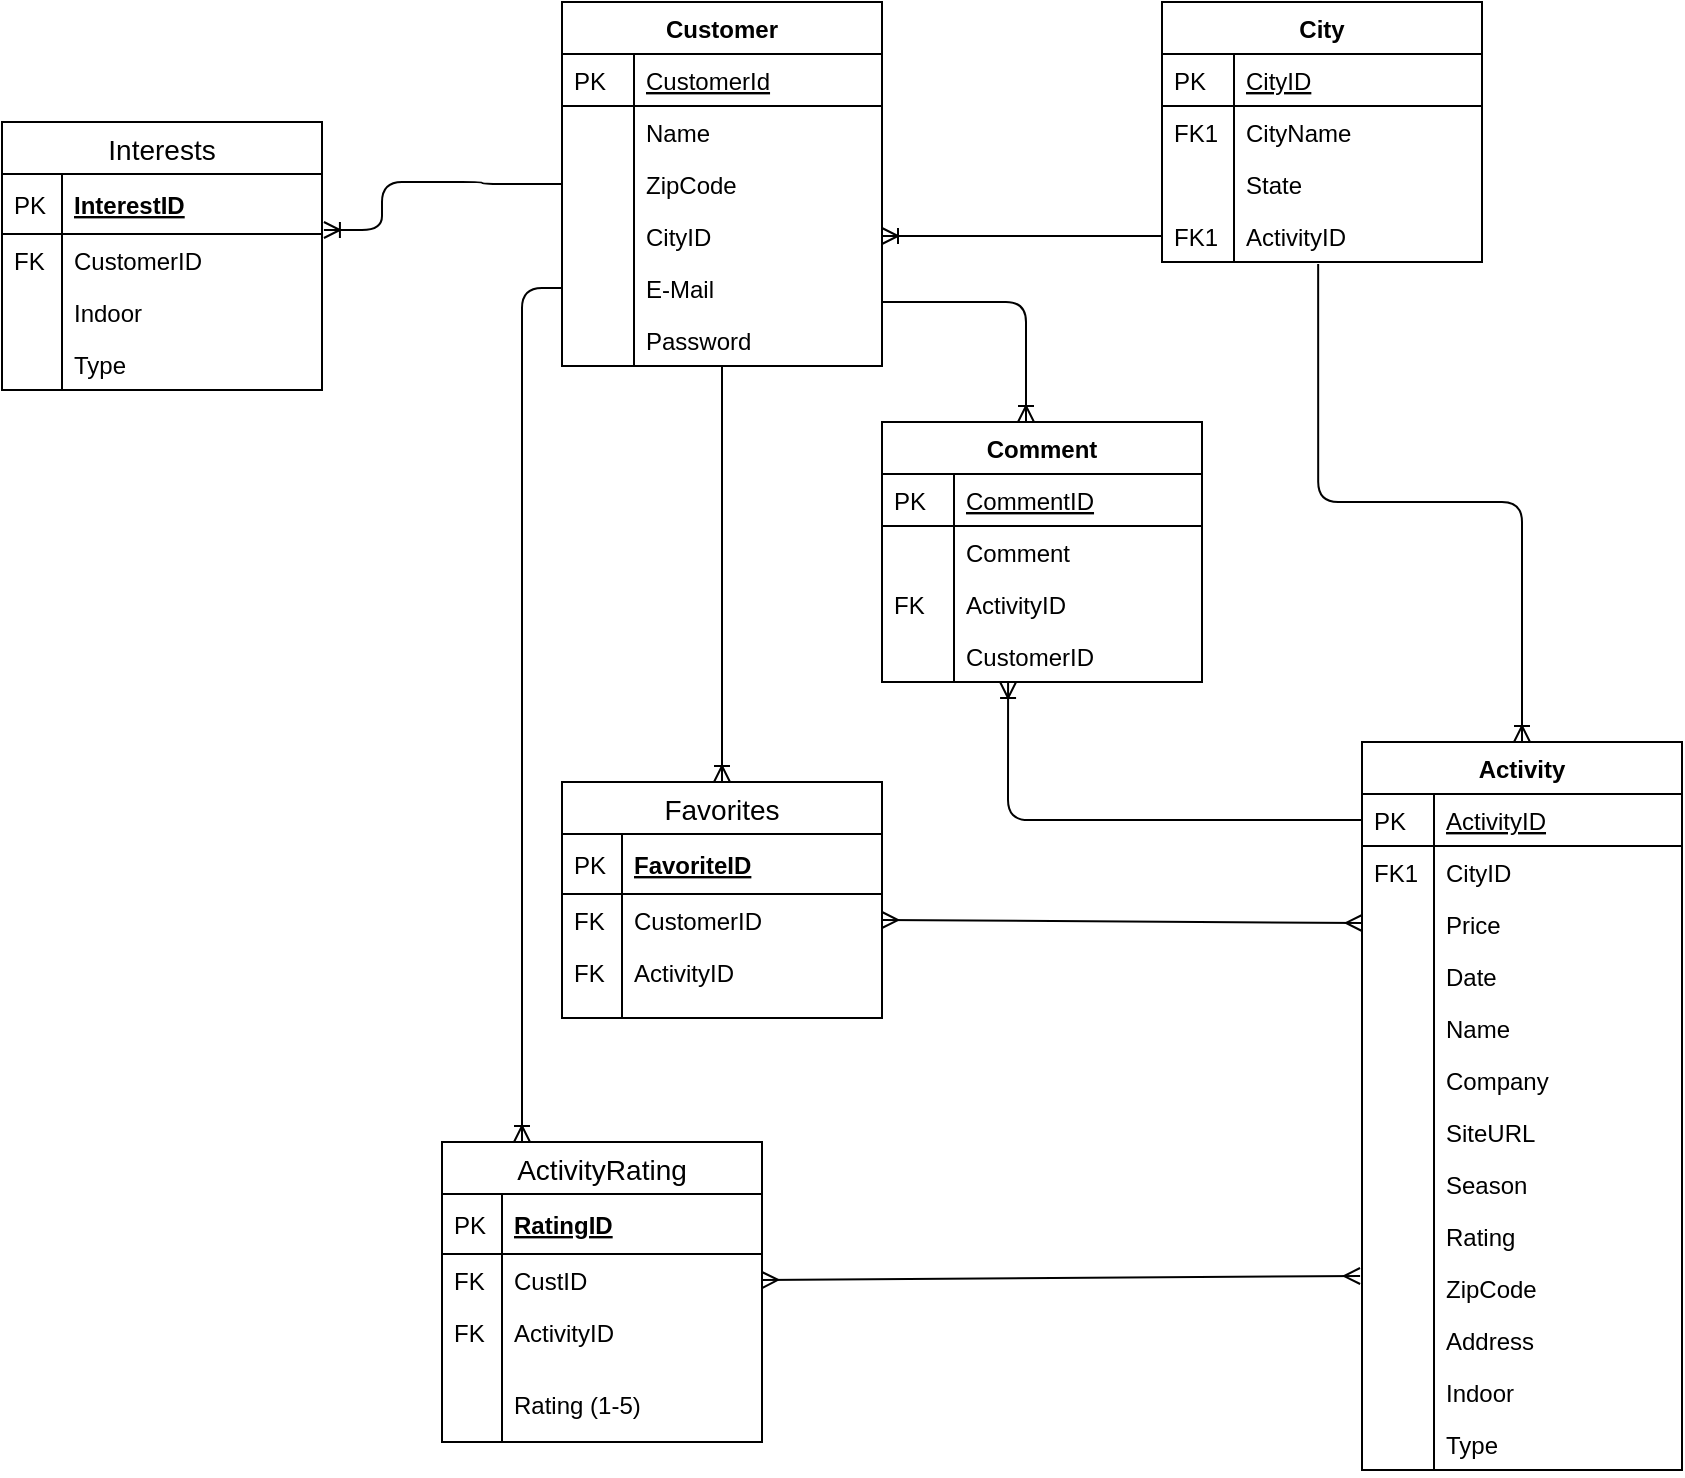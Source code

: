 <mxfile version="13.0.9" type="device"><diagram id="C5RBs43oDa-KdzZeNtuy" name="Page-1"><mxGraphModel dx="1287" dy="724" grid="1" gridSize="10" guides="1" tooltips="1" connect="1" arrows="1" fold="1" page="1" pageScale="1" pageWidth="827" pageHeight="1169" math="0" shadow="0"><root><mxCell id="WIyWlLk6GJQsqaUBKTNV-0"/><mxCell id="WIyWlLk6GJQsqaUBKTNV-1" parent="WIyWlLk6GJQsqaUBKTNV-0"/><mxCell id="zkfFHV4jXpPFQw0GAbJ--56" value="City" style="swimlane;fontStyle=1;childLayout=stackLayout;horizontal=1;startSize=26;horizontalStack=0;resizeParent=1;resizeLast=0;collapsible=1;marginBottom=0;rounded=0;shadow=0;strokeWidth=1;" parent="WIyWlLk6GJQsqaUBKTNV-1" vertex="1"><mxGeometry x="400" y="120" width="160" height="130" as="geometry"><mxRectangle x="260" y="80" width="160" height="26" as="alternateBounds"/></mxGeometry></mxCell><mxCell id="zkfFHV4jXpPFQw0GAbJ--57" value="CityID" style="shape=partialRectangle;top=0;left=0;right=0;bottom=1;align=left;verticalAlign=top;fillColor=none;spacingLeft=40;spacingRight=4;overflow=hidden;rotatable=0;points=[[0,0.5],[1,0.5]];portConstraint=eastwest;dropTarget=0;rounded=0;shadow=0;strokeWidth=1;fontStyle=4" parent="zkfFHV4jXpPFQw0GAbJ--56" vertex="1"><mxGeometry y="26" width="160" height="26" as="geometry"/></mxCell><mxCell id="zkfFHV4jXpPFQw0GAbJ--58" value="PK" style="shape=partialRectangle;top=0;left=0;bottom=0;fillColor=none;align=left;verticalAlign=top;spacingLeft=4;spacingRight=4;overflow=hidden;rotatable=0;points=[];portConstraint=eastwest;part=1;" parent="zkfFHV4jXpPFQw0GAbJ--57" vertex="1" connectable="0"><mxGeometry width="36" height="26" as="geometry"/></mxCell><mxCell id="zkfFHV4jXpPFQw0GAbJ--59" value="CityName" style="shape=partialRectangle;top=0;left=0;right=0;bottom=0;align=left;verticalAlign=top;fillColor=none;spacingLeft=40;spacingRight=4;overflow=hidden;rotatable=0;points=[[0,0.5],[1,0.5]];portConstraint=eastwest;dropTarget=0;rounded=0;shadow=0;strokeWidth=1;" parent="zkfFHV4jXpPFQw0GAbJ--56" vertex="1"><mxGeometry y="52" width="160" height="26" as="geometry"/></mxCell><mxCell id="zkfFHV4jXpPFQw0GAbJ--60" value="FK1" style="shape=partialRectangle;top=0;left=0;bottom=0;fillColor=none;align=left;verticalAlign=top;spacingLeft=4;spacingRight=4;overflow=hidden;rotatable=0;points=[];portConstraint=eastwest;part=1;" parent="zkfFHV4jXpPFQw0GAbJ--59" vertex="1" connectable="0"><mxGeometry width="36" height="26" as="geometry"/></mxCell><mxCell id="zkfFHV4jXpPFQw0GAbJ--61" value="State" style="shape=partialRectangle;top=0;left=0;right=0;bottom=0;align=left;verticalAlign=top;fillColor=none;spacingLeft=40;spacingRight=4;overflow=hidden;rotatable=0;points=[[0,0.5],[1,0.5]];portConstraint=eastwest;dropTarget=0;rounded=0;shadow=0;strokeWidth=1;" parent="zkfFHV4jXpPFQw0GAbJ--56" vertex="1"><mxGeometry y="78" width="160" height="26" as="geometry"/></mxCell><mxCell id="zkfFHV4jXpPFQw0GAbJ--62" value="" style="shape=partialRectangle;top=0;left=0;bottom=0;fillColor=none;align=left;verticalAlign=top;spacingLeft=4;spacingRight=4;overflow=hidden;rotatable=0;points=[];portConstraint=eastwest;part=1;" parent="zkfFHV4jXpPFQw0GAbJ--61" vertex="1" connectable="0"><mxGeometry width="36" height="26" as="geometry"/></mxCell><mxCell id="-UUFRi53mbPsH9kd2Tli-21" value="ActivityID" style="shape=partialRectangle;top=0;left=0;right=0;bottom=0;align=left;verticalAlign=top;fillColor=none;spacingLeft=40;spacingRight=4;overflow=hidden;rotatable=0;points=[[0,0.5],[1,0.5]];portConstraint=eastwest;dropTarget=0;rounded=0;shadow=0;strokeWidth=1;" parent="zkfFHV4jXpPFQw0GAbJ--56" vertex="1"><mxGeometry y="104" width="160" height="26" as="geometry"/></mxCell><mxCell id="-UUFRi53mbPsH9kd2Tli-22" value="FK1" style="shape=partialRectangle;top=0;left=0;bottom=0;fillColor=none;align=left;verticalAlign=top;spacingLeft=4;spacingRight=4;overflow=hidden;rotatable=0;points=[];portConstraint=eastwest;part=1;" parent="-UUFRi53mbPsH9kd2Tli-21" vertex="1" connectable="0"><mxGeometry width="36" height="26" as="geometry"/></mxCell><mxCell id="zkfFHV4jXpPFQw0GAbJ--51" value="Customer" style="swimlane;fontStyle=1;childLayout=stackLayout;horizontal=1;startSize=26;horizontalStack=0;resizeParent=1;resizeLast=0;collapsible=1;marginBottom=0;rounded=0;shadow=0;strokeWidth=1;" parent="WIyWlLk6GJQsqaUBKTNV-1" vertex="1"><mxGeometry x="100" y="120" width="160" height="182" as="geometry"><mxRectangle x="20" y="80" width="160" height="26" as="alternateBounds"/></mxGeometry></mxCell><mxCell id="zkfFHV4jXpPFQw0GAbJ--52" value="CustomerId" style="shape=partialRectangle;top=0;left=0;right=0;bottom=1;align=left;verticalAlign=top;fillColor=none;spacingLeft=40;spacingRight=4;overflow=hidden;rotatable=0;points=[[0,0.5],[1,0.5]];portConstraint=eastwest;dropTarget=0;rounded=0;shadow=0;strokeWidth=1;fontStyle=4" parent="zkfFHV4jXpPFQw0GAbJ--51" vertex="1"><mxGeometry y="26" width="160" height="26" as="geometry"/></mxCell><mxCell id="zkfFHV4jXpPFQw0GAbJ--53" value="PK" style="shape=partialRectangle;top=0;left=0;bottom=0;fillColor=none;align=left;verticalAlign=top;spacingLeft=4;spacingRight=4;overflow=hidden;rotatable=0;points=[];portConstraint=eastwest;part=1;" parent="zkfFHV4jXpPFQw0GAbJ--52" vertex="1" connectable="0"><mxGeometry width="36" height="26" as="geometry"/></mxCell><mxCell id="zkfFHV4jXpPFQw0GAbJ--54" value="Name" style="shape=partialRectangle;top=0;left=0;right=0;bottom=0;align=left;verticalAlign=top;fillColor=none;spacingLeft=40;spacingRight=4;overflow=hidden;rotatable=0;points=[[0,0.5],[1,0.5]];portConstraint=eastwest;dropTarget=0;rounded=0;shadow=0;strokeWidth=1;" parent="zkfFHV4jXpPFQw0GAbJ--51" vertex="1"><mxGeometry y="52" width="160" height="26" as="geometry"/></mxCell><mxCell id="zkfFHV4jXpPFQw0GAbJ--55" value="" style="shape=partialRectangle;top=0;left=0;bottom=0;fillColor=none;align=left;verticalAlign=top;spacingLeft=4;spacingRight=4;overflow=hidden;rotatable=0;points=[];portConstraint=eastwest;part=1;" parent="zkfFHV4jXpPFQw0GAbJ--54" vertex="1" connectable="0"><mxGeometry width="36" height="26" as="geometry"/></mxCell><mxCell id="-UUFRi53mbPsH9kd2Tli-7" value="ZipCode" style="shape=partialRectangle;top=0;left=0;right=0;bottom=0;align=left;verticalAlign=top;fillColor=none;spacingLeft=40;spacingRight=4;overflow=hidden;rotatable=0;points=[[0,0.5],[1,0.5]];portConstraint=eastwest;dropTarget=0;rounded=0;shadow=0;strokeWidth=1;" parent="zkfFHV4jXpPFQw0GAbJ--51" vertex="1"><mxGeometry y="78" width="160" height="26" as="geometry"/></mxCell><mxCell id="-UUFRi53mbPsH9kd2Tli-8" value="" style="shape=partialRectangle;top=0;left=0;bottom=0;fillColor=none;align=left;verticalAlign=top;spacingLeft=4;spacingRight=4;overflow=hidden;rotatable=0;points=[];portConstraint=eastwest;part=1;" parent="-UUFRi53mbPsH9kd2Tli-7" vertex="1" connectable="0"><mxGeometry width="36" height="26" as="geometry"/></mxCell><mxCell id="-UUFRi53mbPsH9kd2Tli-23" value="CityID" style="shape=partialRectangle;top=0;left=0;right=0;bottom=0;align=left;verticalAlign=top;fillColor=none;spacingLeft=40;spacingRight=4;overflow=hidden;rotatable=0;points=[[0,0.5],[1,0.5]];portConstraint=eastwest;dropTarget=0;rounded=0;shadow=0;strokeWidth=1;" parent="zkfFHV4jXpPFQw0GAbJ--51" vertex="1"><mxGeometry y="104" width="160" height="26" as="geometry"/></mxCell><mxCell id="-UUFRi53mbPsH9kd2Tli-24" value="" style="shape=partialRectangle;top=0;left=0;bottom=0;fillColor=none;align=left;verticalAlign=top;spacingLeft=4;spacingRight=4;overflow=hidden;rotatable=0;points=[];portConstraint=eastwest;part=1;" parent="-UUFRi53mbPsH9kd2Tli-23" vertex="1" connectable="0"><mxGeometry width="36" height="26" as="geometry"/></mxCell><mxCell id="-UUFRi53mbPsH9kd2Tli-25" value="E-Mail" style="shape=partialRectangle;top=0;left=0;right=0;bottom=0;align=left;verticalAlign=top;fillColor=none;spacingLeft=40;spacingRight=4;overflow=hidden;rotatable=0;points=[[0,0.5],[1,0.5]];portConstraint=eastwest;dropTarget=0;rounded=0;shadow=0;strokeWidth=1;" parent="zkfFHV4jXpPFQw0GAbJ--51" vertex="1"><mxGeometry y="130" width="160" height="26" as="geometry"/></mxCell><mxCell id="-UUFRi53mbPsH9kd2Tli-26" value="" style="shape=partialRectangle;top=0;left=0;bottom=0;fillColor=none;align=left;verticalAlign=top;spacingLeft=4;spacingRight=4;overflow=hidden;rotatable=0;points=[];portConstraint=eastwest;part=1;" parent="-UUFRi53mbPsH9kd2Tli-25" vertex="1" connectable="0"><mxGeometry width="36" height="26" as="geometry"/></mxCell><mxCell id="-UUFRi53mbPsH9kd2Tli-27" value="Password" style="shape=partialRectangle;top=0;left=0;right=0;bottom=0;align=left;verticalAlign=top;fillColor=none;spacingLeft=40;spacingRight=4;overflow=hidden;rotatable=0;points=[[0,0.5],[1,0.5]];portConstraint=eastwest;dropTarget=0;rounded=0;shadow=0;strokeWidth=1;" parent="zkfFHV4jXpPFQw0GAbJ--51" vertex="1"><mxGeometry y="156" width="160" height="26" as="geometry"/></mxCell><mxCell id="-UUFRi53mbPsH9kd2Tli-28" value="" style="shape=partialRectangle;top=0;left=0;bottom=0;fillColor=none;align=left;verticalAlign=top;spacingLeft=4;spacingRight=4;overflow=hidden;rotatable=0;points=[];portConstraint=eastwest;part=1;" parent="-UUFRi53mbPsH9kd2Tli-27" vertex="1" connectable="0"><mxGeometry width="36" height="26" as="geometry"/></mxCell><mxCell id="vlUGtc23mAVCyhXfun4t-4" value="" style="fontSize=12;html=1;endArrow=ERoneToMany;entryX=1;entryY=0.5;entryDx=0;entryDy=0;exitX=0;exitY=0.5;exitDx=0;exitDy=0;" parent="WIyWlLk6GJQsqaUBKTNV-1" source="-UUFRi53mbPsH9kd2Tli-21" target="-UUFRi53mbPsH9kd2Tli-23" edge="1"><mxGeometry width="100" height="100" relative="1" as="geometry"><mxPoint x="400" y="440" as="sourcePoint"/><mxPoint x="500" y="340" as="targetPoint"/></mxGeometry></mxCell><mxCell id="vlUGtc23mAVCyhXfun4t-5" value="" style="fontSize=12;html=1;endArrow=ERmany;startArrow=ERmany;exitX=1;exitY=0.5;exitDx=0;exitDy=0;" parent="WIyWlLk6GJQsqaUBKTNV-1" source="-UUFRi53mbPsH9kd2Tli-32" target="zkfFHV4jXpPFQw0GAbJ--69" edge="1"><mxGeometry width="100" height="100" relative="1" as="geometry"><mxPoint x="400" y="440" as="sourcePoint"/><mxPoint x="500" y="340" as="targetPoint"/></mxGeometry></mxCell><mxCell id="vlUGtc23mAVCyhXfun4t-6" value="" style="fontSize=12;html=1;endArrow=ERoneToMany;entryX=0.5;entryY=0;entryDx=0;entryDy=0;" parent="WIyWlLk6GJQsqaUBKTNV-1" source="-UUFRi53mbPsH9kd2Tli-27" target="-UUFRi53mbPsH9kd2Tli-29" edge="1"><mxGeometry width="100" height="100" relative="1" as="geometry"><mxPoint x="190" y="500" as="sourcePoint"/><mxPoint x="100" y="420" as="targetPoint"/></mxGeometry></mxCell><mxCell id="vlUGtc23mAVCyhXfun4t-8" value="" style="fontSize=12;html=1;endArrow=ERoneToMany;entryX=0.5;entryY=0;entryDx=0;entryDy=0;edgeStyle=orthogonalEdgeStyle;exitX=0.488;exitY=1.038;exitDx=0;exitDy=0;exitPerimeter=0;" parent="WIyWlLk6GJQsqaUBKTNV-1" source="-UUFRi53mbPsH9kd2Tli-21" target="zkfFHV4jXpPFQw0GAbJ--64" edge="1"><mxGeometry width="100" height="100" relative="1" as="geometry"><mxPoint x="480" y="253" as="sourcePoint"/><mxPoint x="460" y="340" as="targetPoint"/></mxGeometry></mxCell><mxCell id="vlUGtc23mAVCyhXfun4t-30" value="" style="fontSize=12;html=1;endArrow=ERoneToMany;entryX=0.394;entryY=1;entryDx=0;entryDy=0;edgeStyle=orthogonalEdgeStyle;entryPerimeter=0;exitX=0;exitY=0.5;exitDx=0;exitDy=0;" parent="WIyWlLk6GJQsqaUBKTNV-1" source="zkfFHV4jXpPFQw0GAbJ--65" target="vlUGtc23mAVCyhXfun4t-24" edge="1"><mxGeometry width="100" height="100" relative="1" as="geometry"><mxPoint x="370" y="530" as="sourcePoint"/><mxPoint x="460" y="440" as="targetPoint"/></mxGeometry></mxCell><mxCell id="vlUGtc23mAVCyhXfun4t-17" value="Comment" style="swimlane;fontStyle=1;childLayout=stackLayout;horizontal=1;startSize=26;horizontalStack=0;resizeParent=1;resizeLast=0;collapsible=1;marginBottom=0;rounded=0;shadow=0;strokeWidth=1;" parent="WIyWlLk6GJQsqaUBKTNV-1" vertex="1"><mxGeometry x="260" y="330" width="160" height="130" as="geometry"><mxRectangle x="20" y="80" width="160" height="26" as="alternateBounds"/></mxGeometry></mxCell><mxCell id="vlUGtc23mAVCyhXfun4t-18" value="CommentID" style="shape=partialRectangle;top=0;left=0;right=0;bottom=1;align=left;verticalAlign=top;fillColor=none;spacingLeft=40;spacingRight=4;overflow=hidden;rotatable=0;points=[[0,0.5],[1,0.5]];portConstraint=eastwest;dropTarget=0;rounded=0;shadow=0;strokeWidth=1;fontStyle=4" parent="vlUGtc23mAVCyhXfun4t-17" vertex="1"><mxGeometry y="26" width="160" height="26" as="geometry"/></mxCell><mxCell id="vlUGtc23mAVCyhXfun4t-19" value="PK" style="shape=partialRectangle;top=0;left=0;bottom=0;fillColor=none;align=left;verticalAlign=top;spacingLeft=4;spacingRight=4;overflow=hidden;rotatable=0;points=[];portConstraint=eastwest;part=1;" parent="vlUGtc23mAVCyhXfun4t-18" vertex="1" connectable="0"><mxGeometry width="36" height="26" as="geometry"/></mxCell><mxCell id="vlUGtc23mAVCyhXfun4t-20" value="Comment" style="shape=partialRectangle;top=0;left=0;right=0;bottom=0;align=left;verticalAlign=top;fillColor=none;spacingLeft=40;spacingRight=4;overflow=hidden;rotatable=0;points=[[0,0.5],[1,0.5]];portConstraint=eastwest;dropTarget=0;rounded=0;shadow=0;strokeWidth=1;" parent="vlUGtc23mAVCyhXfun4t-17" vertex="1"><mxGeometry y="52" width="160" height="26" as="geometry"/></mxCell><mxCell id="vlUGtc23mAVCyhXfun4t-21" value="" style="shape=partialRectangle;top=0;left=0;bottom=0;fillColor=none;align=left;verticalAlign=top;spacingLeft=4;spacingRight=4;overflow=hidden;rotatable=0;points=[];portConstraint=eastwest;part=1;" parent="vlUGtc23mAVCyhXfun4t-20" vertex="1" connectable="0"><mxGeometry width="36" height="26" as="geometry"/></mxCell><mxCell id="vlUGtc23mAVCyhXfun4t-22" value="ActivityID" style="shape=partialRectangle;top=0;left=0;right=0;bottom=0;align=left;verticalAlign=top;fillColor=none;spacingLeft=40;spacingRight=4;overflow=hidden;rotatable=0;points=[[0,0.5],[1,0.5]];portConstraint=eastwest;dropTarget=0;rounded=0;shadow=0;strokeWidth=1;" parent="vlUGtc23mAVCyhXfun4t-17" vertex="1"><mxGeometry y="78" width="160" height="26" as="geometry"/></mxCell><mxCell id="vlUGtc23mAVCyhXfun4t-23" value="FK" style="shape=partialRectangle;top=0;left=0;bottom=0;fillColor=none;align=left;verticalAlign=top;spacingLeft=4;spacingRight=4;overflow=hidden;rotatable=0;points=[];portConstraint=eastwest;part=1;" parent="vlUGtc23mAVCyhXfun4t-22" vertex="1" connectable="0"><mxGeometry width="36" height="26" as="geometry"/></mxCell><mxCell id="vlUGtc23mAVCyhXfun4t-24" value="CustomerID" style="shape=partialRectangle;top=0;left=0;right=0;bottom=0;align=left;verticalAlign=top;fillColor=none;spacingLeft=40;spacingRight=4;overflow=hidden;rotatable=0;points=[[0,0.5],[1,0.5]];portConstraint=eastwest;dropTarget=0;rounded=0;shadow=0;strokeWidth=1;" parent="vlUGtc23mAVCyhXfun4t-17" vertex="1"><mxGeometry y="104" width="160" height="26" as="geometry"/></mxCell><mxCell id="vlUGtc23mAVCyhXfun4t-25" value="" style="shape=partialRectangle;top=0;left=0;bottom=0;fillColor=none;align=left;verticalAlign=top;spacingLeft=4;spacingRight=4;overflow=hidden;rotatable=0;points=[];portConstraint=eastwest;part=1;" parent="vlUGtc23mAVCyhXfun4t-24" vertex="1" connectable="0"><mxGeometry width="36" height="26" as="geometry"/></mxCell><mxCell id="vlUGtc23mAVCyhXfun4t-31" value="" style="edgeStyle=orthogonalEdgeStyle;fontSize=12;html=1;endArrow=ERoneToMany;entryX=0.45;entryY=0;entryDx=0;entryDy=0;entryPerimeter=0;exitX=1;exitY=0.769;exitDx=0;exitDy=0;exitPerimeter=0;" parent="WIyWlLk6GJQsqaUBKTNV-1" source="-UUFRi53mbPsH9kd2Tli-25" target="vlUGtc23mAVCyhXfun4t-17" edge="1"><mxGeometry width="100" height="100" relative="1" as="geometry"><mxPoint x="600" y="460" as="sourcePoint"/><mxPoint x="700" y="360" as="targetPoint"/></mxGeometry></mxCell><mxCell id="zkfFHV4jXpPFQw0GAbJ--64" value="Activity" style="swimlane;fontStyle=1;childLayout=stackLayout;horizontal=1;startSize=26;horizontalStack=0;resizeParent=1;resizeLast=0;collapsible=1;marginBottom=0;rounded=0;shadow=0;strokeWidth=1;" parent="WIyWlLk6GJQsqaUBKTNV-1" vertex="1"><mxGeometry x="500" y="490" width="160" height="364" as="geometry"><mxRectangle x="260" y="270" width="160" height="26" as="alternateBounds"/></mxGeometry></mxCell><mxCell id="zkfFHV4jXpPFQw0GAbJ--65" value="ActivityID" style="shape=partialRectangle;top=0;left=0;right=0;bottom=1;align=left;verticalAlign=top;fillColor=none;spacingLeft=40;spacingRight=4;overflow=hidden;rotatable=0;points=[[0,0.5],[1,0.5]];portConstraint=eastwest;dropTarget=0;rounded=0;shadow=0;strokeWidth=1;fontStyle=4" parent="zkfFHV4jXpPFQw0GAbJ--64" vertex="1"><mxGeometry y="26" width="160" height="26" as="geometry"/></mxCell><mxCell id="zkfFHV4jXpPFQw0GAbJ--66" value="PK" style="shape=partialRectangle;top=0;left=0;bottom=0;fillColor=none;align=left;verticalAlign=top;spacingLeft=4;spacingRight=4;overflow=hidden;rotatable=0;points=[];portConstraint=eastwest;part=1;" parent="zkfFHV4jXpPFQw0GAbJ--65" vertex="1" connectable="0"><mxGeometry width="36" height="26" as="geometry"/></mxCell><mxCell id="zkfFHV4jXpPFQw0GAbJ--67" value="CityID" style="shape=partialRectangle;top=0;left=0;right=0;bottom=0;align=left;verticalAlign=top;fillColor=none;spacingLeft=40;spacingRight=4;overflow=hidden;rotatable=0;points=[[0,0.5],[1,0.5]];portConstraint=eastwest;dropTarget=0;rounded=0;shadow=0;strokeWidth=1;" parent="zkfFHV4jXpPFQw0GAbJ--64" vertex="1"><mxGeometry y="52" width="160" height="26" as="geometry"/></mxCell><mxCell id="zkfFHV4jXpPFQw0GAbJ--68" value="FK1" style="shape=partialRectangle;top=0;left=0;bottom=0;fillColor=none;align=left;verticalAlign=top;spacingLeft=4;spacingRight=4;overflow=hidden;rotatable=0;points=[];portConstraint=eastwest;part=1;" parent="zkfFHV4jXpPFQw0GAbJ--67" vertex="1" connectable="0"><mxGeometry width="36" height="26" as="geometry"/></mxCell><mxCell id="zkfFHV4jXpPFQw0GAbJ--69" value="Price" style="shape=partialRectangle;top=0;left=0;right=0;bottom=0;align=left;verticalAlign=top;fillColor=none;spacingLeft=40;spacingRight=4;overflow=hidden;rotatable=0;points=[[0,0.5],[1,0.5]];portConstraint=eastwest;dropTarget=0;rounded=0;shadow=0;strokeWidth=1;" parent="zkfFHV4jXpPFQw0GAbJ--64" vertex="1"><mxGeometry y="78" width="160" height="26" as="geometry"/></mxCell><mxCell id="zkfFHV4jXpPFQw0GAbJ--70" value="" style="shape=partialRectangle;top=0;left=0;bottom=0;fillColor=none;align=left;verticalAlign=top;spacingLeft=4;spacingRight=4;overflow=hidden;rotatable=0;points=[];portConstraint=eastwest;part=1;" parent="zkfFHV4jXpPFQw0GAbJ--69" vertex="1" connectable="0"><mxGeometry width="36" height="26" as="geometry"/></mxCell><mxCell id="-UUFRi53mbPsH9kd2Tli-9" value="Date" style="shape=partialRectangle;top=0;left=0;right=0;bottom=0;align=left;verticalAlign=top;fillColor=none;spacingLeft=40;spacingRight=4;overflow=hidden;rotatable=0;points=[[0,0.5],[1,0.5]];portConstraint=eastwest;dropTarget=0;rounded=0;shadow=0;strokeWidth=1;" parent="zkfFHV4jXpPFQw0GAbJ--64" vertex="1"><mxGeometry y="104" width="160" height="26" as="geometry"/></mxCell><mxCell id="-UUFRi53mbPsH9kd2Tli-10" value="" style="shape=partialRectangle;top=0;left=0;bottom=0;fillColor=none;align=left;verticalAlign=top;spacingLeft=4;spacingRight=4;overflow=hidden;rotatable=0;points=[];portConstraint=eastwest;part=1;" parent="-UUFRi53mbPsH9kd2Tli-9" vertex="1" connectable="0"><mxGeometry width="36" height="26" as="geometry"/></mxCell><mxCell id="-UUFRi53mbPsH9kd2Tli-11" value="Name" style="shape=partialRectangle;top=0;left=0;right=0;bottom=0;align=left;verticalAlign=top;fillColor=none;spacingLeft=40;spacingRight=4;overflow=hidden;rotatable=0;points=[[0,0.5],[1,0.5]];portConstraint=eastwest;dropTarget=0;rounded=0;shadow=0;strokeWidth=1;" parent="zkfFHV4jXpPFQw0GAbJ--64" vertex="1"><mxGeometry y="130" width="160" height="26" as="geometry"/></mxCell><mxCell id="-UUFRi53mbPsH9kd2Tli-12" value="" style="shape=partialRectangle;top=0;left=0;bottom=0;fillColor=none;align=left;verticalAlign=top;spacingLeft=4;spacingRight=4;overflow=hidden;rotatable=0;points=[];portConstraint=eastwest;part=1;" parent="-UUFRi53mbPsH9kd2Tli-11" vertex="1" connectable="0"><mxGeometry width="36" height="26" as="geometry"/></mxCell><mxCell id="-UUFRi53mbPsH9kd2Tli-13" value="Company" style="shape=partialRectangle;top=0;left=0;right=0;bottom=0;align=left;verticalAlign=top;fillColor=none;spacingLeft=40;spacingRight=4;overflow=hidden;rotatable=0;points=[[0,0.5],[1,0.5]];portConstraint=eastwest;dropTarget=0;rounded=0;shadow=0;strokeWidth=1;" parent="zkfFHV4jXpPFQw0GAbJ--64" vertex="1"><mxGeometry y="156" width="160" height="26" as="geometry"/></mxCell><mxCell id="-UUFRi53mbPsH9kd2Tli-14" value="" style="shape=partialRectangle;top=0;left=0;bottom=0;fillColor=none;align=left;verticalAlign=top;spacingLeft=4;spacingRight=4;overflow=hidden;rotatable=0;points=[];portConstraint=eastwest;part=1;" parent="-UUFRi53mbPsH9kd2Tli-13" vertex="1" connectable="0"><mxGeometry width="36" height="26" as="geometry"/></mxCell><mxCell id="-UUFRi53mbPsH9kd2Tli-15" value="SiteURL" style="shape=partialRectangle;top=0;left=0;right=0;bottom=0;align=left;verticalAlign=top;fillColor=none;spacingLeft=40;spacingRight=4;overflow=hidden;rotatable=0;points=[[0,0.5],[1,0.5]];portConstraint=eastwest;dropTarget=0;rounded=0;shadow=0;strokeWidth=1;" parent="zkfFHV4jXpPFQw0GAbJ--64" vertex="1"><mxGeometry y="182" width="160" height="26" as="geometry"/></mxCell><mxCell id="-UUFRi53mbPsH9kd2Tli-16" value="" style="shape=partialRectangle;top=0;left=0;bottom=0;fillColor=none;align=left;verticalAlign=top;spacingLeft=4;spacingRight=4;overflow=hidden;rotatable=0;points=[];portConstraint=eastwest;part=1;" parent="-UUFRi53mbPsH9kd2Tli-15" vertex="1" connectable="0"><mxGeometry width="36" height="26" as="geometry"/></mxCell><mxCell id="-UUFRi53mbPsH9kd2Tli-19" value="Season" style="shape=partialRectangle;top=0;left=0;right=0;bottom=0;align=left;verticalAlign=top;fillColor=none;spacingLeft=40;spacingRight=4;overflow=hidden;rotatable=0;points=[[0,0.5],[1,0.5]];portConstraint=eastwest;dropTarget=0;rounded=0;shadow=0;strokeWidth=1;" parent="zkfFHV4jXpPFQw0GAbJ--64" vertex="1"><mxGeometry y="208" width="160" height="26" as="geometry"/></mxCell><mxCell id="-UUFRi53mbPsH9kd2Tli-20" value="" style="shape=partialRectangle;top=0;left=0;bottom=0;fillColor=none;align=left;verticalAlign=top;spacingLeft=4;spacingRight=4;overflow=hidden;rotatable=0;points=[];portConstraint=eastwest;part=1;" parent="-UUFRi53mbPsH9kd2Tli-19" vertex="1" connectable="0"><mxGeometry width="36" height="26" as="geometry"/></mxCell><mxCell id="vlUGtc23mAVCyhXfun4t-11" value="Rating" style="shape=partialRectangle;top=0;left=0;right=0;bottom=0;align=left;verticalAlign=top;fillColor=none;spacingLeft=40;spacingRight=4;overflow=hidden;rotatable=0;points=[[0,0.5],[1,0.5]];portConstraint=eastwest;dropTarget=0;rounded=0;shadow=0;strokeWidth=1;" parent="zkfFHV4jXpPFQw0GAbJ--64" vertex="1"><mxGeometry y="234" width="160" height="26" as="geometry"/></mxCell><mxCell id="vlUGtc23mAVCyhXfun4t-12" value="" style="shape=partialRectangle;top=0;left=0;bottom=0;fillColor=none;align=left;verticalAlign=top;spacingLeft=4;spacingRight=4;overflow=hidden;rotatable=0;points=[];portConstraint=eastwest;part=1;" parent="vlUGtc23mAVCyhXfun4t-11" vertex="1" connectable="0"><mxGeometry width="36" height="26" as="geometry"/></mxCell><mxCell id="vlUGtc23mAVCyhXfun4t-13" value="ZipCode" style="shape=partialRectangle;top=0;left=0;right=0;bottom=0;align=left;verticalAlign=top;fillColor=none;spacingLeft=40;spacingRight=4;overflow=hidden;rotatable=0;points=[[0,0.5],[1,0.5]];portConstraint=eastwest;dropTarget=0;rounded=0;shadow=0;strokeWidth=1;" parent="zkfFHV4jXpPFQw0GAbJ--64" vertex="1"><mxGeometry y="260" width="160" height="26" as="geometry"/></mxCell><mxCell id="vlUGtc23mAVCyhXfun4t-14" value="" style="shape=partialRectangle;top=0;left=0;bottom=0;fillColor=none;align=left;verticalAlign=top;spacingLeft=4;spacingRight=4;overflow=hidden;rotatable=0;points=[];portConstraint=eastwest;part=1;" parent="vlUGtc23mAVCyhXfun4t-13" vertex="1" connectable="0"><mxGeometry width="36" height="26" as="geometry"/></mxCell><mxCell id="vlUGtc23mAVCyhXfun4t-15" value="Address" style="shape=partialRectangle;top=0;left=0;right=0;bottom=0;align=left;verticalAlign=top;fillColor=none;spacingLeft=40;spacingRight=4;overflow=hidden;rotatable=0;points=[[0,0.5],[1,0.5]];portConstraint=eastwest;dropTarget=0;rounded=0;shadow=0;strokeWidth=1;" parent="zkfFHV4jXpPFQw0GAbJ--64" vertex="1"><mxGeometry y="286" width="160" height="26" as="geometry"/></mxCell><mxCell id="vlUGtc23mAVCyhXfun4t-16" value="" style="shape=partialRectangle;top=0;left=0;bottom=0;fillColor=none;align=left;verticalAlign=top;spacingLeft=4;spacingRight=4;overflow=hidden;rotatable=0;points=[];portConstraint=eastwest;part=1;" parent="vlUGtc23mAVCyhXfun4t-15" vertex="1" connectable="0"><mxGeometry width="36" height="26" as="geometry"/></mxCell><mxCell id="2nUDSZeg2iPZ7ID8ufP9-38" value="Indoor" style="shape=partialRectangle;top=0;left=0;right=0;bottom=0;align=left;verticalAlign=top;fillColor=none;spacingLeft=40;spacingRight=4;overflow=hidden;rotatable=0;points=[[0,0.5],[1,0.5]];portConstraint=eastwest;dropTarget=0;rounded=0;shadow=0;strokeWidth=1;" vertex="1" parent="zkfFHV4jXpPFQw0GAbJ--64"><mxGeometry y="312" width="160" height="26" as="geometry"/></mxCell><mxCell id="2nUDSZeg2iPZ7ID8ufP9-39" value="" style="shape=partialRectangle;top=0;left=0;bottom=0;fillColor=none;align=left;verticalAlign=top;spacingLeft=4;spacingRight=4;overflow=hidden;rotatable=0;points=[];portConstraint=eastwest;part=1;" vertex="1" connectable="0" parent="2nUDSZeg2iPZ7ID8ufP9-38"><mxGeometry width="36" height="26" as="geometry"/></mxCell><mxCell id="2nUDSZeg2iPZ7ID8ufP9-42" value="Type" style="shape=partialRectangle;top=0;left=0;right=0;bottom=0;align=left;verticalAlign=top;fillColor=none;spacingLeft=40;spacingRight=4;overflow=hidden;rotatable=0;points=[[0,0.5],[1,0.5]];portConstraint=eastwest;dropTarget=0;rounded=0;shadow=0;strokeWidth=1;" vertex="1" parent="zkfFHV4jXpPFQw0GAbJ--64"><mxGeometry y="338" width="160" height="26" as="geometry"/></mxCell><mxCell id="2nUDSZeg2iPZ7ID8ufP9-43" value="" style="shape=partialRectangle;top=0;left=0;bottom=0;fillColor=none;align=left;verticalAlign=top;spacingLeft=4;spacingRight=4;overflow=hidden;rotatable=0;points=[];portConstraint=eastwest;part=1;" vertex="1" connectable="0" parent="2nUDSZeg2iPZ7ID8ufP9-42"><mxGeometry width="36" height="26" as="geometry"/></mxCell><mxCell id="-UUFRi53mbPsH9kd2Tli-29" value="Favorites" style="swimlane;fontStyle=0;childLayout=stackLayout;horizontal=1;startSize=26;horizontalStack=0;resizeParent=1;resizeParentMax=0;resizeLast=0;collapsible=1;marginBottom=0;align=center;fontSize=14;" parent="WIyWlLk6GJQsqaUBKTNV-1" vertex="1"><mxGeometry x="100" y="510" width="160" height="118" as="geometry"/></mxCell><mxCell id="-UUFRi53mbPsH9kd2Tli-30" value="FavoriteID" style="shape=partialRectangle;top=0;left=0;right=0;bottom=1;align=left;verticalAlign=middle;fillColor=none;spacingLeft=34;spacingRight=4;overflow=hidden;rotatable=0;points=[[0,0.5],[1,0.5]];portConstraint=eastwest;dropTarget=0;fontStyle=5;fontSize=12;" parent="-UUFRi53mbPsH9kd2Tli-29" vertex="1"><mxGeometry y="26" width="160" height="30" as="geometry"/></mxCell><mxCell id="-UUFRi53mbPsH9kd2Tli-31" value="PK" style="shape=partialRectangle;top=0;left=0;bottom=0;fillColor=none;align=left;verticalAlign=middle;spacingLeft=4;spacingRight=4;overflow=hidden;rotatable=0;points=[];portConstraint=eastwest;part=1;fontSize=12;" parent="-UUFRi53mbPsH9kd2Tli-30" vertex="1" connectable="0"><mxGeometry width="30" height="30" as="geometry"/></mxCell><mxCell id="-UUFRi53mbPsH9kd2Tli-32" value="CustomerID" style="shape=partialRectangle;top=0;left=0;right=0;bottom=0;align=left;verticalAlign=top;fillColor=none;spacingLeft=34;spacingRight=4;overflow=hidden;rotatable=0;points=[[0,0.5],[1,0.5]];portConstraint=eastwest;dropTarget=0;fontSize=12;" parent="-UUFRi53mbPsH9kd2Tli-29" vertex="1"><mxGeometry y="56" width="160" height="26" as="geometry"/></mxCell><mxCell id="-UUFRi53mbPsH9kd2Tli-33" value="FK" style="shape=partialRectangle;top=0;left=0;bottom=0;fillColor=none;align=left;verticalAlign=top;spacingLeft=4;spacingRight=4;overflow=hidden;rotatable=0;points=[];portConstraint=eastwest;part=1;fontSize=12;" parent="-UUFRi53mbPsH9kd2Tli-32" vertex="1" connectable="0"><mxGeometry width="30" height="26" as="geometry"/></mxCell><mxCell id="-UUFRi53mbPsH9kd2Tli-34" value="ActivityID" style="shape=partialRectangle;top=0;left=0;right=0;bottom=0;align=left;verticalAlign=top;fillColor=none;spacingLeft=34;spacingRight=4;overflow=hidden;rotatable=0;points=[[0,0.5],[1,0.5]];portConstraint=eastwest;dropTarget=0;fontSize=12;" parent="-UUFRi53mbPsH9kd2Tli-29" vertex="1"><mxGeometry y="82" width="160" height="26" as="geometry"/></mxCell><mxCell id="-UUFRi53mbPsH9kd2Tli-35" value="FK" style="shape=partialRectangle;top=0;left=0;bottom=0;fillColor=none;align=left;verticalAlign=top;spacingLeft=4;spacingRight=4;overflow=hidden;rotatable=0;points=[];portConstraint=eastwest;part=1;fontSize=12;" parent="-UUFRi53mbPsH9kd2Tli-34" vertex="1" connectable="0"><mxGeometry width="30" height="26" as="geometry"/></mxCell><mxCell id="-UUFRi53mbPsH9kd2Tli-38" value="" style="shape=partialRectangle;top=0;left=0;right=0;bottom=0;align=left;verticalAlign=top;fillColor=none;spacingLeft=34;spacingRight=4;overflow=hidden;rotatable=0;points=[[0,0.5],[1,0.5]];portConstraint=eastwest;dropTarget=0;fontSize=12;" parent="-UUFRi53mbPsH9kd2Tli-29" vertex="1"><mxGeometry y="108" width="160" height="10" as="geometry"/></mxCell><mxCell id="-UUFRi53mbPsH9kd2Tli-39" value="" style="shape=partialRectangle;top=0;left=0;bottom=0;fillColor=none;align=left;verticalAlign=top;spacingLeft=4;spacingRight=4;overflow=hidden;rotatable=0;points=[];portConstraint=eastwest;part=1;fontSize=12;" parent="-UUFRi53mbPsH9kd2Tli-38" vertex="1" connectable="0"><mxGeometry width="30" height="10" as="geometry"/></mxCell><mxCell id="2nUDSZeg2iPZ7ID8ufP9-0" value="ActivityRating" style="swimlane;fontStyle=0;childLayout=stackLayout;horizontal=1;startSize=26;horizontalStack=0;resizeParent=1;resizeParentMax=0;resizeLast=0;collapsible=1;marginBottom=0;align=center;fontSize=14;" vertex="1" parent="WIyWlLk6GJQsqaUBKTNV-1"><mxGeometry x="40" y="690" width="160" height="150" as="geometry"/></mxCell><mxCell id="2nUDSZeg2iPZ7ID8ufP9-1" value="RatingID" style="shape=partialRectangle;top=0;left=0;right=0;bottom=1;align=left;verticalAlign=middle;fillColor=none;spacingLeft=34;spacingRight=4;overflow=hidden;rotatable=0;points=[[0,0.5],[1,0.5]];portConstraint=eastwest;dropTarget=0;fontStyle=5;fontSize=12;" vertex="1" parent="2nUDSZeg2iPZ7ID8ufP9-0"><mxGeometry y="26" width="160" height="30" as="geometry"/></mxCell><mxCell id="2nUDSZeg2iPZ7ID8ufP9-2" value="PK" style="shape=partialRectangle;top=0;left=0;bottom=0;fillColor=none;align=left;verticalAlign=middle;spacingLeft=4;spacingRight=4;overflow=hidden;rotatable=0;points=[];portConstraint=eastwest;part=1;fontSize=12;" vertex="1" connectable="0" parent="2nUDSZeg2iPZ7ID8ufP9-1"><mxGeometry width="30" height="30" as="geometry"/></mxCell><mxCell id="2nUDSZeg2iPZ7ID8ufP9-3" value="CustID&#10;" style="shape=partialRectangle;top=0;left=0;right=0;bottom=0;align=left;verticalAlign=top;fillColor=none;spacingLeft=34;spacingRight=4;overflow=hidden;rotatable=0;points=[[0,0.5],[1,0.5]];portConstraint=eastwest;dropTarget=0;fontSize=12;" vertex="1" parent="2nUDSZeg2iPZ7ID8ufP9-0"><mxGeometry y="56" width="160" height="26" as="geometry"/></mxCell><mxCell id="2nUDSZeg2iPZ7ID8ufP9-4" value="FK" style="shape=partialRectangle;top=0;left=0;bottom=0;fillColor=none;align=left;verticalAlign=top;spacingLeft=4;spacingRight=4;overflow=hidden;rotatable=0;points=[];portConstraint=eastwest;part=1;fontSize=12;" vertex="1" connectable="0" parent="2nUDSZeg2iPZ7ID8ufP9-3"><mxGeometry width="30" height="26" as="geometry"/></mxCell><mxCell id="2nUDSZeg2iPZ7ID8ufP9-5" value="ActivityID" style="shape=partialRectangle;top=0;left=0;right=0;bottom=0;align=left;verticalAlign=top;fillColor=none;spacingLeft=34;spacingRight=4;overflow=hidden;rotatable=0;points=[[0,0.5],[1,0.5]];portConstraint=eastwest;dropTarget=0;fontSize=12;" vertex="1" parent="2nUDSZeg2iPZ7ID8ufP9-0"><mxGeometry y="82" width="160" height="26" as="geometry"/></mxCell><mxCell id="2nUDSZeg2iPZ7ID8ufP9-6" value="FK" style="shape=partialRectangle;top=0;left=0;bottom=0;fillColor=none;align=left;verticalAlign=top;spacingLeft=4;spacingRight=4;overflow=hidden;rotatable=0;points=[];portConstraint=eastwest;part=1;fontSize=12;" vertex="1" connectable="0" parent="2nUDSZeg2iPZ7ID8ufP9-5"><mxGeometry width="30" height="26" as="geometry"/></mxCell><mxCell id="2nUDSZeg2iPZ7ID8ufP9-7" value="" style="shape=partialRectangle;top=0;left=0;right=0;bottom=0;align=left;verticalAlign=top;fillColor=none;spacingLeft=34;spacingRight=4;overflow=hidden;rotatable=0;points=[[0,0.5],[1,0.5]];portConstraint=eastwest;dropTarget=0;fontSize=12;" vertex="1" parent="2nUDSZeg2iPZ7ID8ufP9-0"><mxGeometry y="108" width="160" height="10" as="geometry"/></mxCell><mxCell id="2nUDSZeg2iPZ7ID8ufP9-8" value="" style="shape=partialRectangle;top=0;left=0;bottom=0;fillColor=none;align=left;verticalAlign=top;spacingLeft=4;spacingRight=4;overflow=hidden;rotatable=0;points=[];portConstraint=eastwest;part=1;fontSize=12;" vertex="1" connectable="0" parent="2nUDSZeg2iPZ7ID8ufP9-7"><mxGeometry width="30" height="10" as="geometry"/></mxCell><mxCell id="2nUDSZeg2iPZ7ID8ufP9-13" value="Rating (1-5)" style="shape=partialRectangle;top=0;left=0;right=0;bottom=0;align=left;verticalAlign=top;fillColor=none;spacingLeft=34;spacingRight=4;overflow=hidden;rotatable=0;points=[[0,0.5],[1,0.5]];portConstraint=eastwest;dropTarget=0;fontSize=12;" vertex="1" parent="2nUDSZeg2iPZ7ID8ufP9-0"><mxGeometry y="118" width="160" height="32" as="geometry"/></mxCell><mxCell id="2nUDSZeg2iPZ7ID8ufP9-14" value="" style="shape=partialRectangle;top=0;left=0;bottom=0;fillColor=none;align=left;verticalAlign=top;spacingLeft=4;spacingRight=4;overflow=hidden;rotatable=0;points=[];portConstraint=eastwest;part=1;fontSize=12;" vertex="1" connectable="0" parent="2nUDSZeg2iPZ7ID8ufP9-13"><mxGeometry width="30" height="32" as="geometry"/></mxCell><mxCell id="2nUDSZeg2iPZ7ID8ufP9-9" value="" style="fontSize=12;html=1;endArrow=ERmany;startArrow=ERmany;exitX=1;exitY=0.5;exitDx=0;exitDy=0;entryX=-0.006;entryY=0.269;entryDx=0;entryDy=0;entryPerimeter=0;" edge="1" parent="WIyWlLk6GJQsqaUBKTNV-1" source="2nUDSZeg2iPZ7ID8ufP9-3" target="vlUGtc23mAVCyhXfun4t-13"><mxGeometry width="100" height="100" relative="1" as="geometry"><mxPoint x="270" y="589" as="sourcePoint"/><mxPoint x="510" y="590.5" as="targetPoint"/></mxGeometry></mxCell><mxCell id="2nUDSZeg2iPZ7ID8ufP9-10" value="" style="fontSize=12;html=1;endArrow=ERoneToMany;entryX=0.25;entryY=0;entryDx=0;entryDy=0;edgeStyle=orthogonalEdgeStyle;" edge="1" parent="WIyWlLk6GJQsqaUBKTNV-1" source="-UUFRi53mbPsH9kd2Tli-25" target="2nUDSZeg2iPZ7ID8ufP9-0"><mxGeometry width="100" height="100" relative="1" as="geometry"><mxPoint x="80" y="465" as="sourcePoint"/><mxPoint x="80" y="673" as="targetPoint"/></mxGeometry></mxCell><mxCell id="2nUDSZeg2iPZ7ID8ufP9-37" value="" style="edgeStyle=orthogonalEdgeStyle;fontSize=12;html=1;endArrow=ERoneToMany;exitX=0;exitY=0.5;exitDx=0;exitDy=0;entryX=1.006;entryY=-0.077;entryDx=0;entryDy=0;entryPerimeter=0;" edge="1" parent="WIyWlLk6GJQsqaUBKTNV-1" source="-UUFRi53mbPsH9kd2Tli-7" target="2nUDSZeg2iPZ7ID8ufP9-29"><mxGeometry width="100" height="100" relative="1" as="geometry"><mxPoint x="-120" y="500" as="sourcePoint"/><mxPoint x="10" y="230" as="targetPoint"/><Array as="points"><mxPoint x="60" y="211"/><mxPoint x="60" y="210"/><mxPoint x="10" y="210"/><mxPoint x="10" y="234"/></Array></mxGeometry></mxCell><mxCell id="2nUDSZeg2iPZ7ID8ufP9-26" value="Interests" style="swimlane;fontStyle=0;childLayout=stackLayout;horizontal=1;startSize=26;horizontalStack=0;resizeParent=1;resizeParentMax=0;resizeLast=0;collapsible=1;marginBottom=0;align=center;fontSize=14;" vertex="1" parent="WIyWlLk6GJQsqaUBKTNV-1"><mxGeometry x="-180" y="180" width="160" height="134" as="geometry"/></mxCell><mxCell id="2nUDSZeg2iPZ7ID8ufP9-27" value="InterestID" style="shape=partialRectangle;top=0;left=0;right=0;bottom=1;align=left;verticalAlign=middle;fillColor=none;spacingLeft=34;spacingRight=4;overflow=hidden;rotatable=0;points=[[0,0.5],[1,0.5]];portConstraint=eastwest;dropTarget=0;fontStyle=5;fontSize=12;" vertex="1" parent="2nUDSZeg2iPZ7ID8ufP9-26"><mxGeometry y="26" width="160" height="30" as="geometry"/></mxCell><mxCell id="2nUDSZeg2iPZ7ID8ufP9-28" value="PK" style="shape=partialRectangle;top=0;left=0;bottom=0;fillColor=none;align=left;verticalAlign=middle;spacingLeft=4;spacingRight=4;overflow=hidden;rotatable=0;points=[];portConstraint=eastwest;part=1;fontSize=12;" vertex="1" connectable="0" parent="2nUDSZeg2iPZ7ID8ufP9-27"><mxGeometry width="30" height="30" as="geometry"/></mxCell><mxCell id="2nUDSZeg2iPZ7ID8ufP9-29" value="CustomerID" style="shape=partialRectangle;top=0;left=0;right=0;bottom=0;align=left;verticalAlign=top;fillColor=none;spacingLeft=34;spacingRight=4;overflow=hidden;rotatable=0;points=[[0,0.5],[1,0.5]];portConstraint=eastwest;dropTarget=0;fontSize=12;" vertex="1" parent="2nUDSZeg2iPZ7ID8ufP9-26"><mxGeometry y="56" width="160" height="26" as="geometry"/></mxCell><mxCell id="2nUDSZeg2iPZ7ID8ufP9-30" value="FK" style="shape=partialRectangle;top=0;left=0;bottom=0;fillColor=none;align=left;verticalAlign=top;spacingLeft=4;spacingRight=4;overflow=hidden;rotatable=0;points=[];portConstraint=eastwest;part=1;fontSize=12;" vertex="1" connectable="0" parent="2nUDSZeg2iPZ7ID8ufP9-29"><mxGeometry width="30" height="26" as="geometry"/></mxCell><mxCell id="2nUDSZeg2iPZ7ID8ufP9-33" value="Indoor" style="shape=partialRectangle;top=0;left=0;right=0;bottom=0;align=left;verticalAlign=top;fillColor=none;spacingLeft=34;spacingRight=4;overflow=hidden;rotatable=0;points=[[0,0.5],[1,0.5]];portConstraint=eastwest;dropTarget=0;fontSize=12;" vertex="1" parent="2nUDSZeg2iPZ7ID8ufP9-26"><mxGeometry y="82" width="160" height="26" as="geometry"/></mxCell><mxCell id="2nUDSZeg2iPZ7ID8ufP9-34" value="" style="shape=partialRectangle;top=0;left=0;bottom=0;fillColor=none;align=left;verticalAlign=top;spacingLeft=4;spacingRight=4;overflow=hidden;rotatable=0;points=[];portConstraint=eastwest;part=1;fontSize=12;" vertex="1" connectable="0" parent="2nUDSZeg2iPZ7ID8ufP9-33"><mxGeometry width="30" height="26" as="geometry"/></mxCell><mxCell id="2nUDSZeg2iPZ7ID8ufP9-44" value="Type" style="shape=partialRectangle;top=0;left=0;right=0;bottom=0;align=left;verticalAlign=top;fillColor=none;spacingLeft=34;spacingRight=4;overflow=hidden;rotatable=0;points=[[0,0.5],[1,0.5]];portConstraint=eastwest;dropTarget=0;fontSize=12;" vertex="1" parent="2nUDSZeg2iPZ7ID8ufP9-26"><mxGeometry y="108" width="160" height="26" as="geometry"/></mxCell><mxCell id="2nUDSZeg2iPZ7ID8ufP9-45" value="" style="shape=partialRectangle;top=0;left=0;bottom=0;fillColor=none;align=left;verticalAlign=top;spacingLeft=4;spacingRight=4;overflow=hidden;rotatable=0;points=[];portConstraint=eastwest;part=1;fontSize=12;" vertex="1" connectable="0" parent="2nUDSZeg2iPZ7ID8ufP9-44"><mxGeometry width="30" height="26" as="geometry"/></mxCell></root></mxGraphModel></diagram></mxfile>